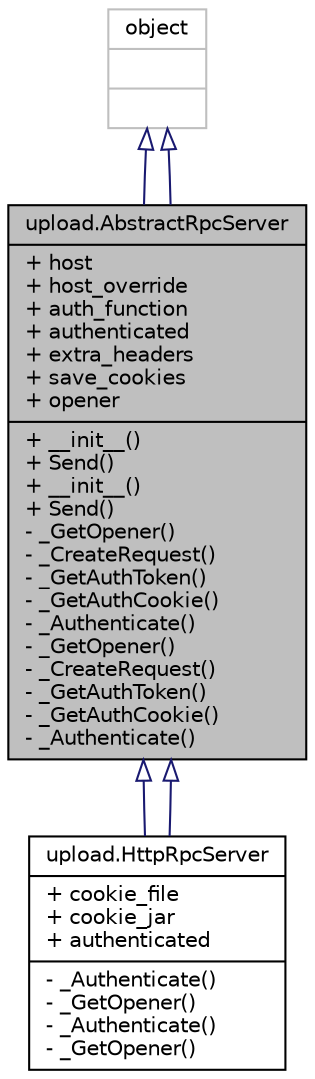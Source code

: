 digraph "upload.AbstractRpcServer"
{
  edge [fontname="Helvetica",fontsize="10",labelfontname="Helvetica",labelfontsize="10"];
  node [fontname="Helvetica",fontsize="10",shape=record];
  Node0 [label="{upload.AbstractRpcServer\n|+ host\l+ host_override\l+ auth_function\l+ authenticated\l+ extra_headers\l+ save_cookies\l+ opener\l|+ __init__()\l+ Send()\l+ __init__()\l+ Send()\l- _GetOpener()\l- _CreateRequest()\l- _GetAuthToken()\l- _GetAuthCookie()\l- _Authenticate()\l- _GetOpener()\l- _CreateRequest()\l- _GetAuthToken()\l- _GetAuthCookie()\l- _Authenticate()\l}",height=0.2,width=0.4,color="black", fillcolor="grey75", style="filled", fontcolor="black"];
  Node1 -> Node0 [dir="back",color="midnightblue",fontsize="10",style="solid",arrowtail="onormal",fontname="Helvetica"];
  Node1 [label="{object\n||}",height=0.2,width=0.4,color="grey75", fillcolor="white", style="filled"];
  Node1 -> Node0 [dir="back",color="midnightblue",fontsize="10",style="solid",arrowtail="onormal",fontname="Helvetica"];
  Node0 -> Node2 [dir="back",color="midnightblue",fontsize="10",style="solid",arrowtail="onormal",fontname="Helvetica"];
  Node2 [label="{upload.HttpRpcServer\n|+ cookie_file\l+ cookie_jar\l+ authenticated\l|- _Authenticate()\l- _GetOpener()\l- _Authenticate()\l- _GetOpener()\l}",height=0.2,width=0.4,color="black", fillcolor="white", style="filled",URL="$d4/da7/classupload_1_1_http_rpc_server.html",tooltip="elif e.code >= 500 and e.code < 600: Server Error - try again."];
  Node0 -> Node2 [dir="back",color="midnightblue",fontsize="10",style="solid",arrowtail="onormal",fontname="Helvetica"];
}
